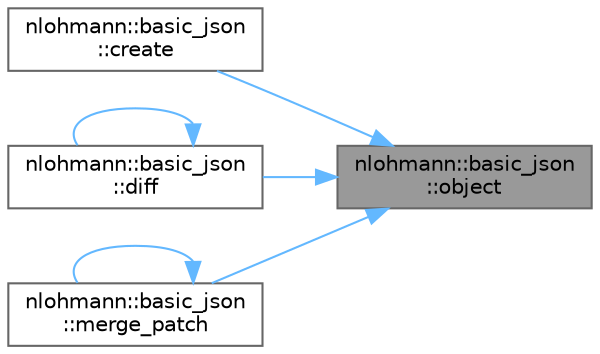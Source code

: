 digraph "nlohmann::basic_json::object"
{
 // LATEX_PDF_SIZE
  bgcolor="transparent";
  edge [fontname=Helvetica,fontsize=10,labelfontname=Helvetica,labelfontsize=10];
  node [fontname=Helvetica,fontsize=10,shape=box,height=0.2,width=0.4];
  rankdir="RL";
  Node1 [label="nlohmann::basic_json\l::object",height=0.2,width=0.4,color="gray40", fillcolor="grey60", style="filled", fontcolor="black",tooltip="explicitly create an object from an initializer list"];
  Node1 -> Node2 [dir="back",color="steelblue1",style="solid"];
  Node2 [label="nlohmann::basic_json\l::create",height=0.2,width=0.4,color="grey40", fillcolor="white", style="filled",URL="$a01659.html#a9a240441a9ebe4b15fe026da9726387c",tooltip="helper for exception-safe object creation"];
  Node1 -> Node3 [dir="back",color="steelblue1",style="solid"];
  Node3 [label="nlohmann::basic_json\l::diff",height=0.2,width=0.4,color="grey40", fillcolor="white", style="filled",URL="$a01659.html#a1c1f21327df91a4dd6c5f5a107240385",tooltip="creates a diff as a JSON patch"];
  Node3 -> Node3 [dir="back",color="steelblue1",style="solid"];
  Node1 -> Node4 [dir="back",color="steelblue1",style="solid"];
  Node4 [label="nlohmann::basic_json\l::merge_patch",height=0.2,width=0.4,color="grey40", fillcolor="white", style="filled",URL="$a01659.html#a844a77cb154752d12118f10af26d54cb",tooltip="applies a JSON Merge Patch"];
  Node4 -> Node4 [dir="back",color="steelblue1",style="solid"];
}
